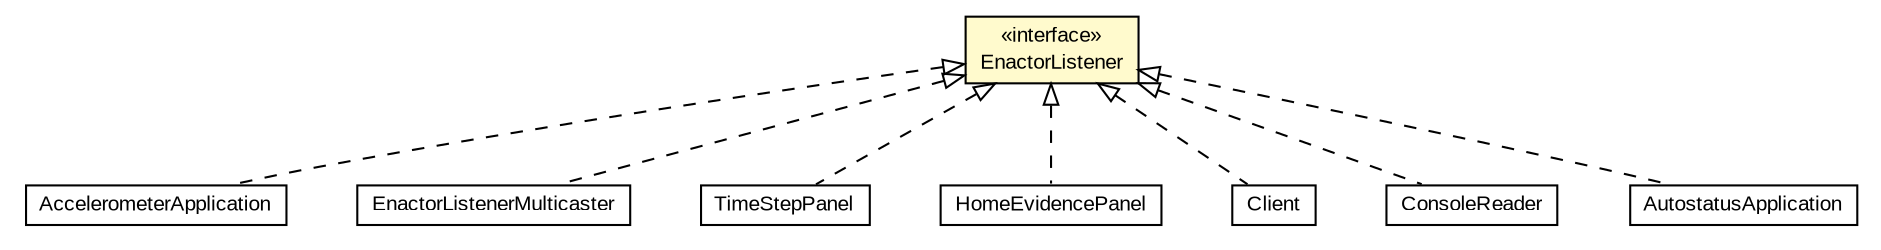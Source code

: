 #!/usr/local/bin/dot
#
# Class diagram 
# Generated by UMLGraph version 5.3 (http://www.umlgraph.org/)
#

digraph G {
	edge [fontname="arial",fontsize=10,labelfontname="arial",labelfontsize=10];
	node [fontname="arial",fontsize=10,shape=plaintext];
	nodesep=0.25;
	ranksep=0.5;
	// context.arch.intelligibility.apps.accelerometer.AccelerometerApplication
	c74426 [label=<<table title="context.arch.intelligibility.apps.accelerometer.AccelerometerApplication" border="0" cellborder="1" cellspacing="0" cellpadding="2" port="p" href="../intelligibility/apps/accelerometer/AccelerometerApplication.html">
		<tr><td><table border="0" cellspacing="0" cellpadding="1">
<tr><td align="center" balign="center"> AccelerometerApplication </td></tr>
		</table></td></tr>
		</table>>, fontname="arial", fontcolor="black", fontsize=10.0];
	// context.arch.enactor.EnactorListenerMulticaster
	c74564 [label=<<table title="context.arch.enactor.EnactorListenerMulticaster" border="0" cellborder="1" cellspacing="0" cellpadding="2" port="p" href="./EnactorListenerMulticaster.html">
		<tr><td><table border="0" cellspacing="0" cellpadding="1">
<tr><td align="center" balign="center"> EnactorListenerMulticaster </td></tr>
		</table></td></tr>
		</table>>, fontname="arial", fontcolor="black", fontsize=10.0];
	// context.arch.enactor.EnactorListener
	c74565 [label=<<table title="context.arch.enactor.EnactorListener" border="0" cellborder="1" cellspacing="0" cellpadding="2" port="p" bgcolor="lemonChiffon" href="./EnactorListener.html">
		<tr><td><table border="0" cellspacing="0" cellpadding="1">
<tr><td align="center" balign="center"> &#171;interface&#187; </td></tr>
<tr><td align="center" balign="center"> EnactorListener </td></tr>
		</table></td></tr>
		</table>>, fontname="arial", fontcolor="black", fontsize=10.0];
	// context.arch.intelligibility.apps.homeactivity.TimeStepPanel
	c74646 [label=<<table title="context.arch.intelligibility.apps.homeactivity.TimeStepPanel" border="0" cellborder="1" cellspacing="0" cellpadding="2" port="p" href="../intelligibility/apps/homeactivity/TimeStepPanel.html">
		<tr><td><table border="0" cellspacing="0" cellpadding="1">
<tr><td align="center" balign="center"> TimeStepPanel </td></tr>
		</table></td></tr>
		</table>>, fontname="arial", fontcolor="black", fontsize=10.0];
	// context.arch.intelligibility.apps.homeactivity.HomeEvidencePanel
	c74656 [label=<<table title="context.arch.intelligibility.apps.homeactivity.HomeEvidencePanel" border="0" cellborder="1" cellspacing="0" cellpadding="2" port="p" href="../intelligibility/apps/homeactivity/HomeEvidencePanel.html">
		<tr><td><table border="0" cellspacing="0" cellpadding="1">
<tr><td align="center" balign="center"> HomeEvidencePanel </td></tr>
		</table></td></tr>
		</table>>, fontname="arial", fontcolor="black", fontsize=10.0];
	// context.arch.enactor.server.EnactorXMLServer.Client
	c74713 [label=<<table title="context.arch.enactor.server.EnactorXMLServer.Client" border="0" cellborder="1" cellspacing="0" cellpadding="2" port="p" href="./server/EnactorXMLServer.Client.html">
		<tr><td><table border="0" cellspacing="0" cellpadding="1">
<tr><td align="center" balign="center"> Client </td></tr>
		</table></td></tr>
		</table>>, fontname="arial", fontcolor="black", fontsize=10.0];
	// context.arch.intelligibility.apps.imautostatus.AutostatusModel.ConsoleReader
	c74719 [label=<<table title="context.arch.intelligibility.apps.imautostatus.AutostatusModel.ConsoleReader" border="0" cellborder="1" cellspacing="0" cellpadding="2" port="p" href="../intelligibility/apps/imautostatus/AutostatusModel.ConsoleReader.html">
		<tr><td><table border="0" cellspacing="0" cellpadding="1">
<tr><td align="center" balign="center"> ConsoleReader </td></tr>
		</table></td></tr>
		</table>>, fontname="arial", fontcolor="black", fontsize=10.0];
	// context.arch.intelligibility.apps.imautostatus.AutostatusApplication
	c74723 [label=<<table title="context.arch.intelligibility.apps.imautostatus.AutostatusApplication" border="0" cellborder="1" cellspacing="0" cellpadding="2" port="p" href="../intelligibility/apps/imautostatus/AutostatusApplication.html">
		<tr><td><table border="0" cellspacing="0" cellpadding="1">
<tr><td align="center" balign="center"> AutostatusApplication </td></tr>
		</table></td></tr>
		</table>>, fontname="arial", fontcolor="black", fontsize=10.0];
	//context.arch.intelligibility.apps.accelerometer.AccelerometerApplication implements context.arch.enactor.EnactorListener
	c74565:p -> c74426:p [dir=back,arrowtail=empty,style=dashed];
	//context.arch.enactor.EnactorListenerMulticaster implements context.arch.enactor.EnactorListener
	c74565:p -> c74564:p [dir=back,arrowtail=empty,style=dashed];
	//context.arch.intelligibility.apps.homeactivity.TimeStepPanel implements context.arch.enactor.EnactorListener
	c74565:p -> c74646:p [dir=back,arrowtail=empty,style=dashed];
	//context.arch.intelligibility.apps.homeactivity.HomeEvidencePanel implements context.arch.enactor.EnactorListener
	c74565:p -> c74656:p [dir=back,arrowtail=empty,style=dashed];
	//context.arch.enactor.server.EnactorXMLServer.Client implements context.arch.enactor.EnactorListener
	c74565:p -> c74713:p [dir=back,arrowtail=empty,style=dashed];
	//context.arch.intelligibility.apps.imautostatus.AutostatusModel.ConsoleReader implements context.arch.enactor.EnactorListener
	c74565:p -> c74719:p [dir=back,arrowtail=empty,style=dashed];
	//context.arch.intelligibility.apps.imautostatus.AutostatusApplication implements context.arch.enactor.EnactorListener
	c74565:p -> c74723:p [dir=back,arrowtail=empty,style=dashed];
}

